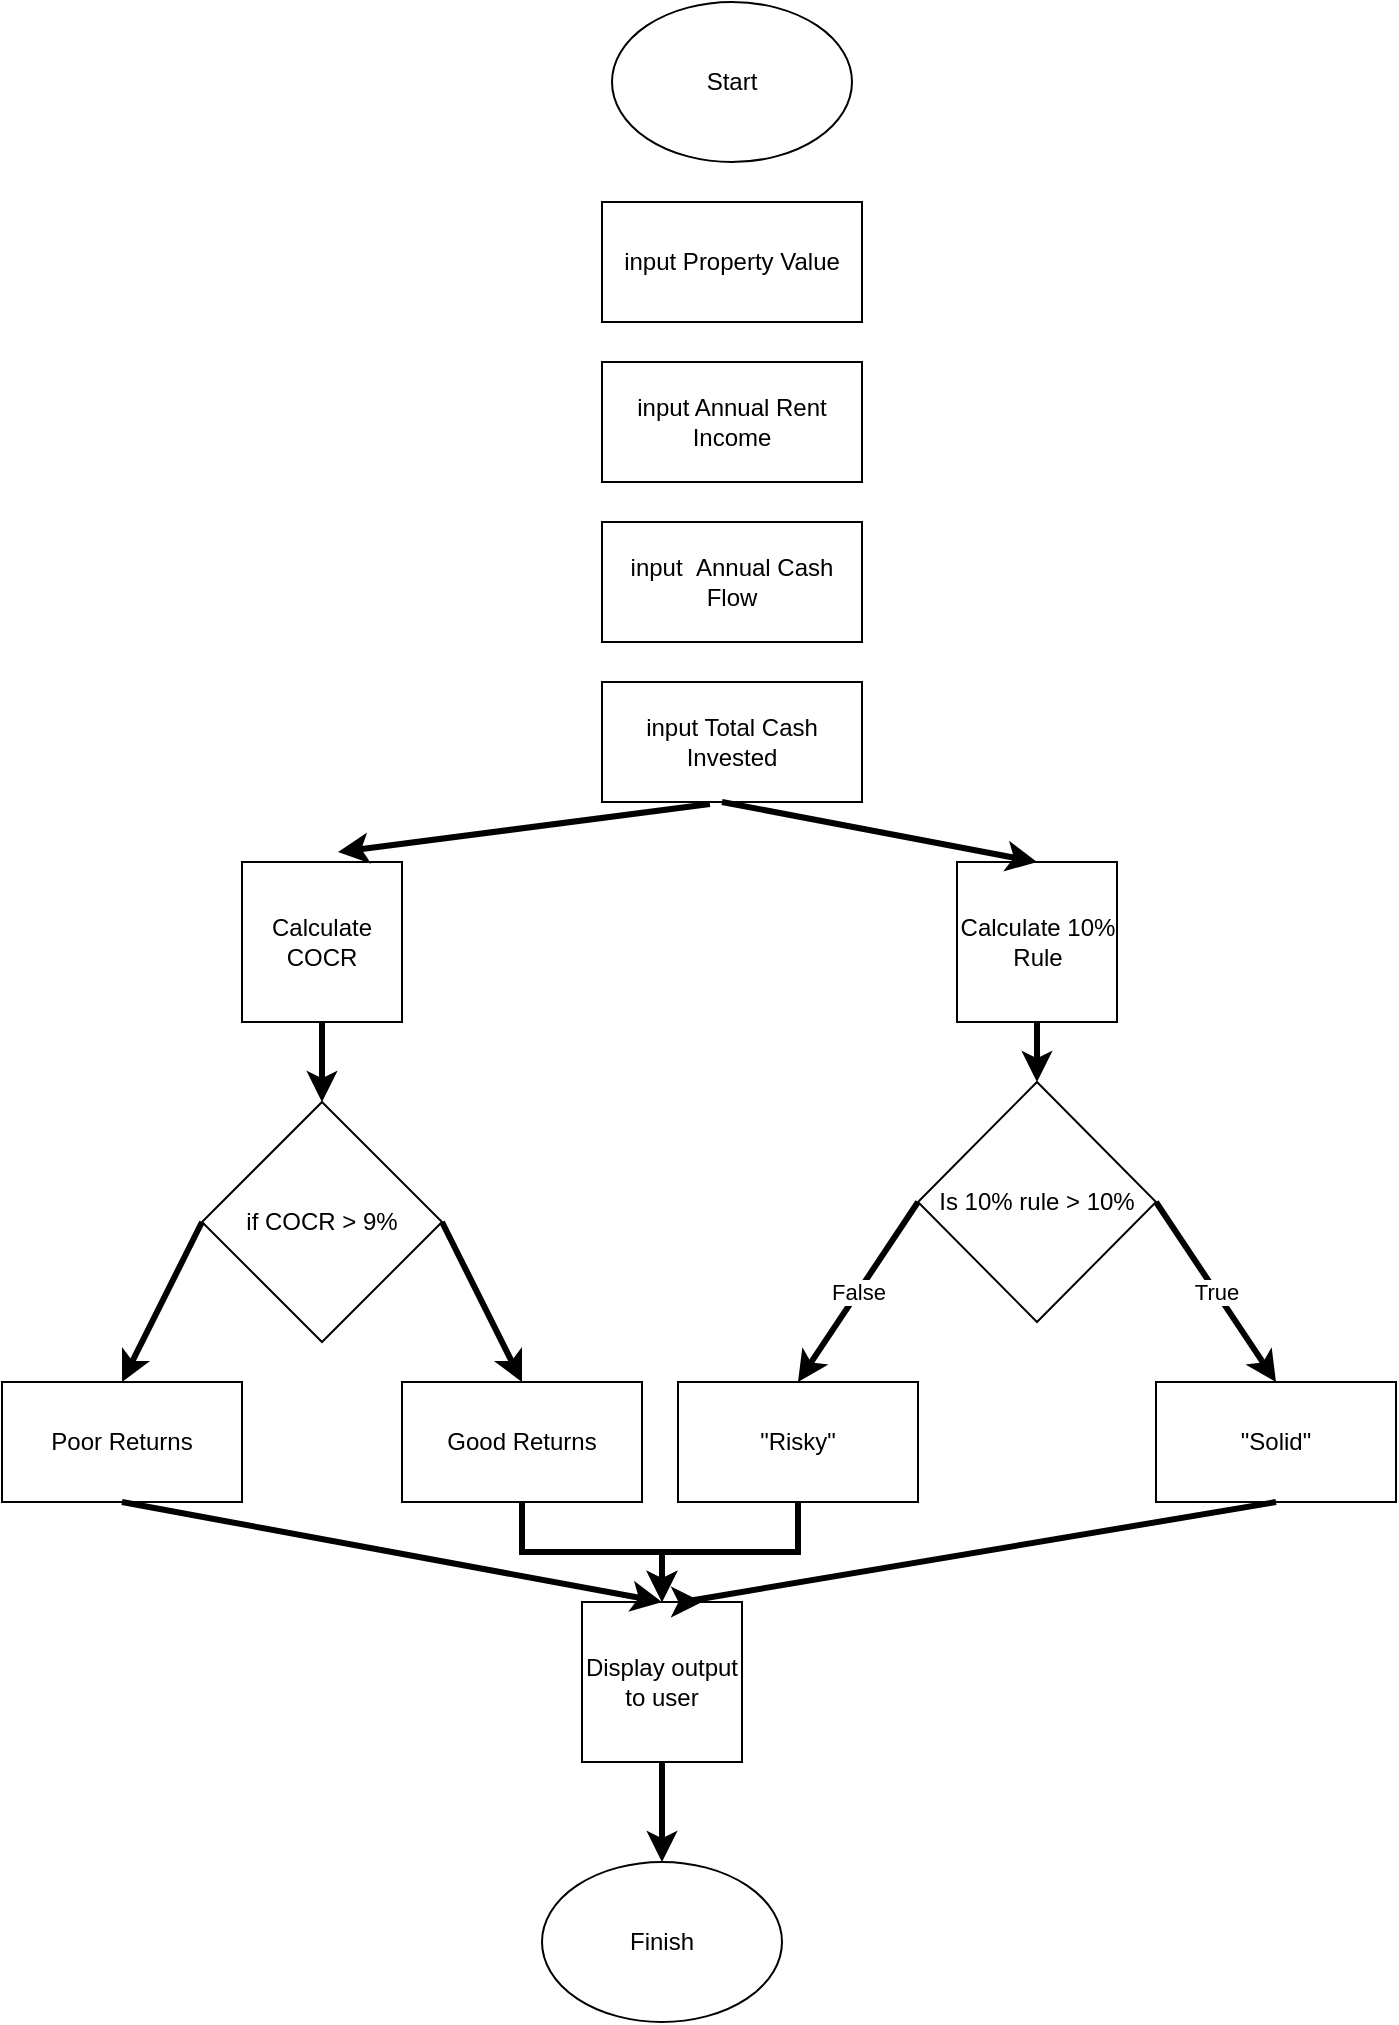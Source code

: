 <mxfile version="13.6.6" type="github"><diagram id="fBJPbZaQUB4QOt1fT6de" name="Page-1"><mxGraphModel dx="946" dy="662" grid="1" gridSize="10" guides="1" tooltips="1" connect="1" arrows="1" fold="1" page="1" pageScale="1" pageWidth="827" pageHeight="1169" math="0" shadow="0"><root><mxCell id="0"/><mxCell id="1" parent="0"/><mxCell id="VghI0oTCwajaH5D31qDk-3" value="input Property Value" style="rounded=0;whiteSpace=wrap;html=1;" vertex="1" parent="1"><mxGeometry x="320" y="120" width="130" height="60" as="geometry"/></mxCell><mxCell id="VghI0oTCwajaH5D31qDk-4" value="Start" style="ellipse;whiteSpace=wrap;html=1;" vertex="1" parent="1"><mxGeometry x="325" y="20" width="120" height="80" as="geometry"/></mxCell><mxCell id="VghI0oTCwajaH5D31qDk-5" value="input Annual Rent Income" style="rounded=0;whiteSpace=wrap;html=1;" vertex="1" parent="1"><mxGeometry x="320" y="200" width="130" height="60" as="geometry"/></mxCell><mxCell id="VghI0oTCwajaH5D31qDk-6" value="input &amp;nbsp;Annual Cash Flow" style="rounded=0;whiteSpace=wrap;html=1;" vertex="1" parent="1"><mxGeometry x="320" y="280" width="130" height="60" as="geometry"/></mxCell><mxCell id="VghI0oTCwajaH5D31qDk-7" value="input Total Cash Invested" style="rounded=0;whiteSpace=wrap;html=1;" vertex="1" parent="1"><mxGeometry x="320" y="360" width="130" height="60" as="geometry"/></mxCell><mxCell id="VghI0oTCwajaH5D31qDk-26" value="" style="edgeStyle=orthogonalEdgeStyle;rounded=0;orthogonalLoop=1;jettySize=auto;html=1;strokeWidth=3;" edge="1" parent="1" source="VghI0oTCwajaH5D31qDk-8" target="VghI0oTCwajaH5D31qDk-19"><mxGeometry relative="1" as="geometry"/></mxCell><mxCell id="VghI0oTCwajaH5D31qDk-8" value="Calculate&lt;br&gt;COCR" style="whiteSpace=wrap;html=1;aspect=fixed;" vertex="1" parent="1"><mxGeometry x="140" y="450" width="80" height="80" as="geometry"/></mxCell><mxCell id="VghI0oTCwajaH5D31qDk-18" value="" style="edgeStyle=orthogonalEdgeStyle;rounded=0;orthogonalLoop=1;jettySize=auto;html=1;strokeWidth=3;" edge="1" parent="1" source="VghI0oTCwajaH5D31qDk-10" target="VghI0oTCwajaH5D31qDk-11"><mxGeometry relative="1" as="geometry"/></mxCell><mxCell id="VghI0oTCwajaH5D31qDk-10" value="Calculate 10% Rule" style="whiteSpace=wrap;html=1;aspect=fixed;" vertex="1" parent="1"><mxGeometry x="497.5" y="450" width="80" height="80" as="geometry"/></mxCell><mxCell id="VghI0oTCwajaH5D31qDk-11" value="Is 10% rule &amp;gt; 10%" style="rhombus;whiteSpace=wrap;html=1;" vertex="1" parent="1"><mxGeometry x="478" y="560" width="119" height="120" as="geometry"/></mxCell><mxCell id="VghI0oTCwajaH5D31qDk-13" value="&quot;Solid&quot;" style="rounded=0;whiteSpace=wrap;html=1;" vertex="1" parent="1"><mxGeometry x="597" y="710" width="120" height="60" as="geometry"/></mxCell><mxCell id="VghI0oTCwajaH5D31qDk-32" value="" style="edgeStyle=orthogonalEdgeStyle;rounded=0;orthogonalLoop=1;jettySize=auto;html=1;strokeWidth=3;" edge="1" parent="1" source="VghI0oTCwajaH5D31qDk-14" target="VghI0oTCwajaH5D31qDk-30"><mxGeometry relative="1" as="geometry"/></mxCell><mxCell id="VghI0oTCwajaH5D31qDk-14" value="&quot;Risky&quot;" style="rounded=0;whiteSpace=wrap;html=1;" vertex="1" parent="1"><mxGeometry x="358" y="710" width="120" height="60" as="geometry"/></mxCell><mxCell id="VghI0oTCwajaH5D31qDk-15" value="True" style="endArrow=classic;html=1;strokeWidth=3;exitX=1;exitY=0.5;exitDx=0;exitDy=0;entryX=0.5;entryY=0;entryDx=0;entryDy=0;" edge="1" parent="1" source="VghI0oTCwajaH5D31qDk-11" target="VghI0oTCwajaH5D31qDk-13"><mxGeometry width="50" height="50" relative="1" as="geometry"><mxPoint x="447.5" y="510" as="sourcePoint"/><mxPoint x="637.5" y="700" as="targetPoint"/></mxGeometry></mxCell><mxCell id="VghI0oTCwajaH5D31qDk-16" value="False" style="endArrow=classic;html=1;strokeWidth=3;entryX=0.5;entryY=0;entryDx=0;entryDy=0;" edge="1" parent="1" target="VghI0oTCwajaH5D31qDk-14"><mxGeometry width="50" height="50" relative="1" as="geometry"><mxPoint x="478" y="620" as="sourcePoint"/><mxPoint x="470.5" y="710" as="targetPoint"/><Array as="points"/></mxGeometry></mxCell><mxCell id="VghI0oTCwajaH5D31qDk-17" style="edgeStyle=orthogonalEdgeStyle;rounded=0;orthogonalLoop=1;jettySize=auto;html=1;exitX=0.5;exitY=1;exitDx=0;exitDy=0;strokeWidth=3;" edge="1" parent="1" source="VghI0oTCwajaH5D31qDk-14" target="VghI0oTCwajaH5D31qDk-14"><mxGeometry relative="1" as="geometry"/></mxCell><mxCell id="VghI0oTCwajaH5D31qDk-19" value="if COCR &amp;gt; 9%" style="rhombus;whiteSpace=wrap;html=1;" vertex="1" parent="1"><mxGeometry x="120" y="570" width="120" height="120" as="geometry"/></mxCell><mxCell id="VghI0oTCwajaH5D31qDk-31" value="" style="edgeStyle=orthogonalEdgeStyle;rounded=0;orthogonalLoop=1;jettySize=auto;html=1;strokeWidth=3;" edge="1" parent="1" source="VghI0oTCwajaH5D31qDk-20" target="VghI0oTCwajaH5D31qDk-30"><mxGeometry relative="1" as="geometry"/></mxCell><mxCell id="VghI0oTCwajaH5D31qDk-20" value="Good Returns" style="rounded=0;whiteSpace=wrap;html=1;" vertex="1" parent="1"><mxGeometry x="220" y="710" width="120" height="60" as="geometry"/></mxCell><mxCell id="VghI0oTCwajaH5D31qDk-21" value="Poor Returns" style="rounded=0;whiteSpace=wrap;html=1;" vertex="1" parent="1"><mxGeometry x="20" y="710" width="120" height="60" as="geometry"/></mxCell><mxCell id="VghI0oTCwajaH5D31qDk-22" style="edgeStyle=orthogonalEdgeStyle;rounded=0;orthogonalLoop=1;jettySize=auto;html=1;exitX=0.5;exitY=1;exitDx=0;exitDy=0;strokeWidth=3;" edge="1" parent="1" source="VghI0oTCwajaH5D31qDk-21" target="VghI0oTCwajaH5D31qDk-21"><mxGeometry relative="1" as="geometry"/></mxCell><mxCell id="VghI0oTCwajaH5D31qDk-23" value="" style="endArrow=classic;html=1;strokeWidth=3;exitX=1;exitY=0.5;exitDx=0;exitDy=0;entryX=0.5;entryY=0;entryDx=0;entryDy=0;" edge="1" parent="1" source="VghI0oTCwajaH5D31qDk-19" target="VghI0oTCwajaH5D31qDk-20"><mxGeometry width="50" height="50" relative="1" as="geometry"><mxPoint x="390" y="520" as="sourcePoint"/><mxPoint x="440" y="470" as="targetPoint"/></mxGeometry></mxCell><mxCell id="VghI0oTCwajaH5D31qDk-24" value="" style="endArrow=classic;html=1;strokeWidth=3;exitX=0;exitY=0.5;exitDx=0;exitDy=0;entryX=0.5;entryY=0;entryDx=0;entryDy=0;" edge="1" parent="1" source="VghI0oTCwajaH5D31qDk-19" target="VghI0oTCwajaH5D31qDk-21"><mxGeometry width="50" height="50" relative="1" as="geometry"><mxPoint x="390" y="520" as="sourcePoint"/><mxPoint x="440" y="470" as="targetPoint"/></mxGeometry></mxCell><mxCell id="VghI0oTCwajaH5D31qDk-27" value="" style="endArrow=classic;html=1;strokeWidth=3;entryX=0.5;entryY=0;entryDx=0;entryDy=0;" edge="1" parent="1" target="VghI0oTCwajaH5D31qDk-10"><mxGeometry width="50" height="50" relative="1" as="geometry"><mxPoint x="380" y="420" as="sourcePoint"/><mxPoint x="430" y="370" as="targetPoint"/></mxGeometry></mxCell><mxCell id="VghI0oTCwajaH5D31qDk-28" value="" style="endArrow=classic;html=1;strokeWidth=3;exitX=0.415;exitY=1.017;exitDx=0;exitDy=0;exitPerimeter=0;entryX=0.6;entryY=-0.062;entryDx=0;entryDy=0;entryPerimeter=0;" edge="1" parent="1" source="VghI0oTCwajaH5D31qDk-7" target="VghI0oTCwajaH5D31qDk-8"><mxGeometry width="50" height="50" relative="1" as="geometry"><mxPoint x="390" y="640" as="sourcePoint"/><mxPoint x="440" y="590" as="targetPoint"/></mxGeometry></mxCell><mxCell id="VghI0oTCwajaH5D31qDk-36" value="" style="edgeStyle=orthogonalEdgeStyle;rounded=0;orthogonalLoop=1;jettySize=auto;html=1;strokeWidth=3;" edge="1" parent="1" source="VghI0oTCwajaH5D31qDk-30" target="VghI0oTCwajaH5D31qDk-35"><mxGeometry relative="1" as="geometry"/></mxCell><mxCell id="VghI0oTCwajaH5D31qDk-30" value="Display output to user" style="whiteSpace=wrap;html=1;aspect=fixed;" vertex="1" parent="1"><mxGeometry x="310" y="820" width="80" height="80" as="geometry"/></mxCell><mxCell id="VghI0oTCwajaH5D31qDk-33" value="" style="endArrow=classic;html=1;strokeWidth=3;exitX=0.5;exitY=1;exitDx=0;exitDy=0;entryX=0.5;entryY=0;entryDx=0;entryDy=0;" edge="1" parent="1" source="VghI0oTCwajaH5D31qDk-21" target="VghI0oTCwajaH5D31qDk-30"><mxGeometry width="50" height="50" relative="1" as="geometry"><mxPoint x="390" y="620" as="sourcePoint"/><mxPoint x="440" y="570" as="targetPoint"/></mxGeometry></mxCell><mxCell id="VghI0oTCwajaH5D31qDk-34" value="" style="endArrow=classic;html=1;strokeWidth=3;exitX=0.5;exitY=1;exitDx=0;exitDy=0;entryX=0.75;entryY=0;entryDx=0;entryDy=0;" edge="1" parent="1" source="VghI0oTCwajaH5D31qDk-13" target="VghI0oTCwajaH5D31qDk-30"><mxGeometry width="50" height="50" relative="1" as="geometry"><mxPoint x="390" y="620" as="sourcePoint"/><mxPoint x="440" y="570" as="targetPoint"/><Array as="points"><mxPoint x="360" y="820"/></Array></mxGeometry></mxCell><mxCell id="VghI0oTCwajaH5D31qDk-35" value="Finish" style="ellipse;whiteSpace=wrap;html=1;" vertex="1" parent="1"><mxGeometry x="290" y="950" width="120" height="80" as="geometry"/></mxCell></root></mxGraphModel></diagram></mxfile>